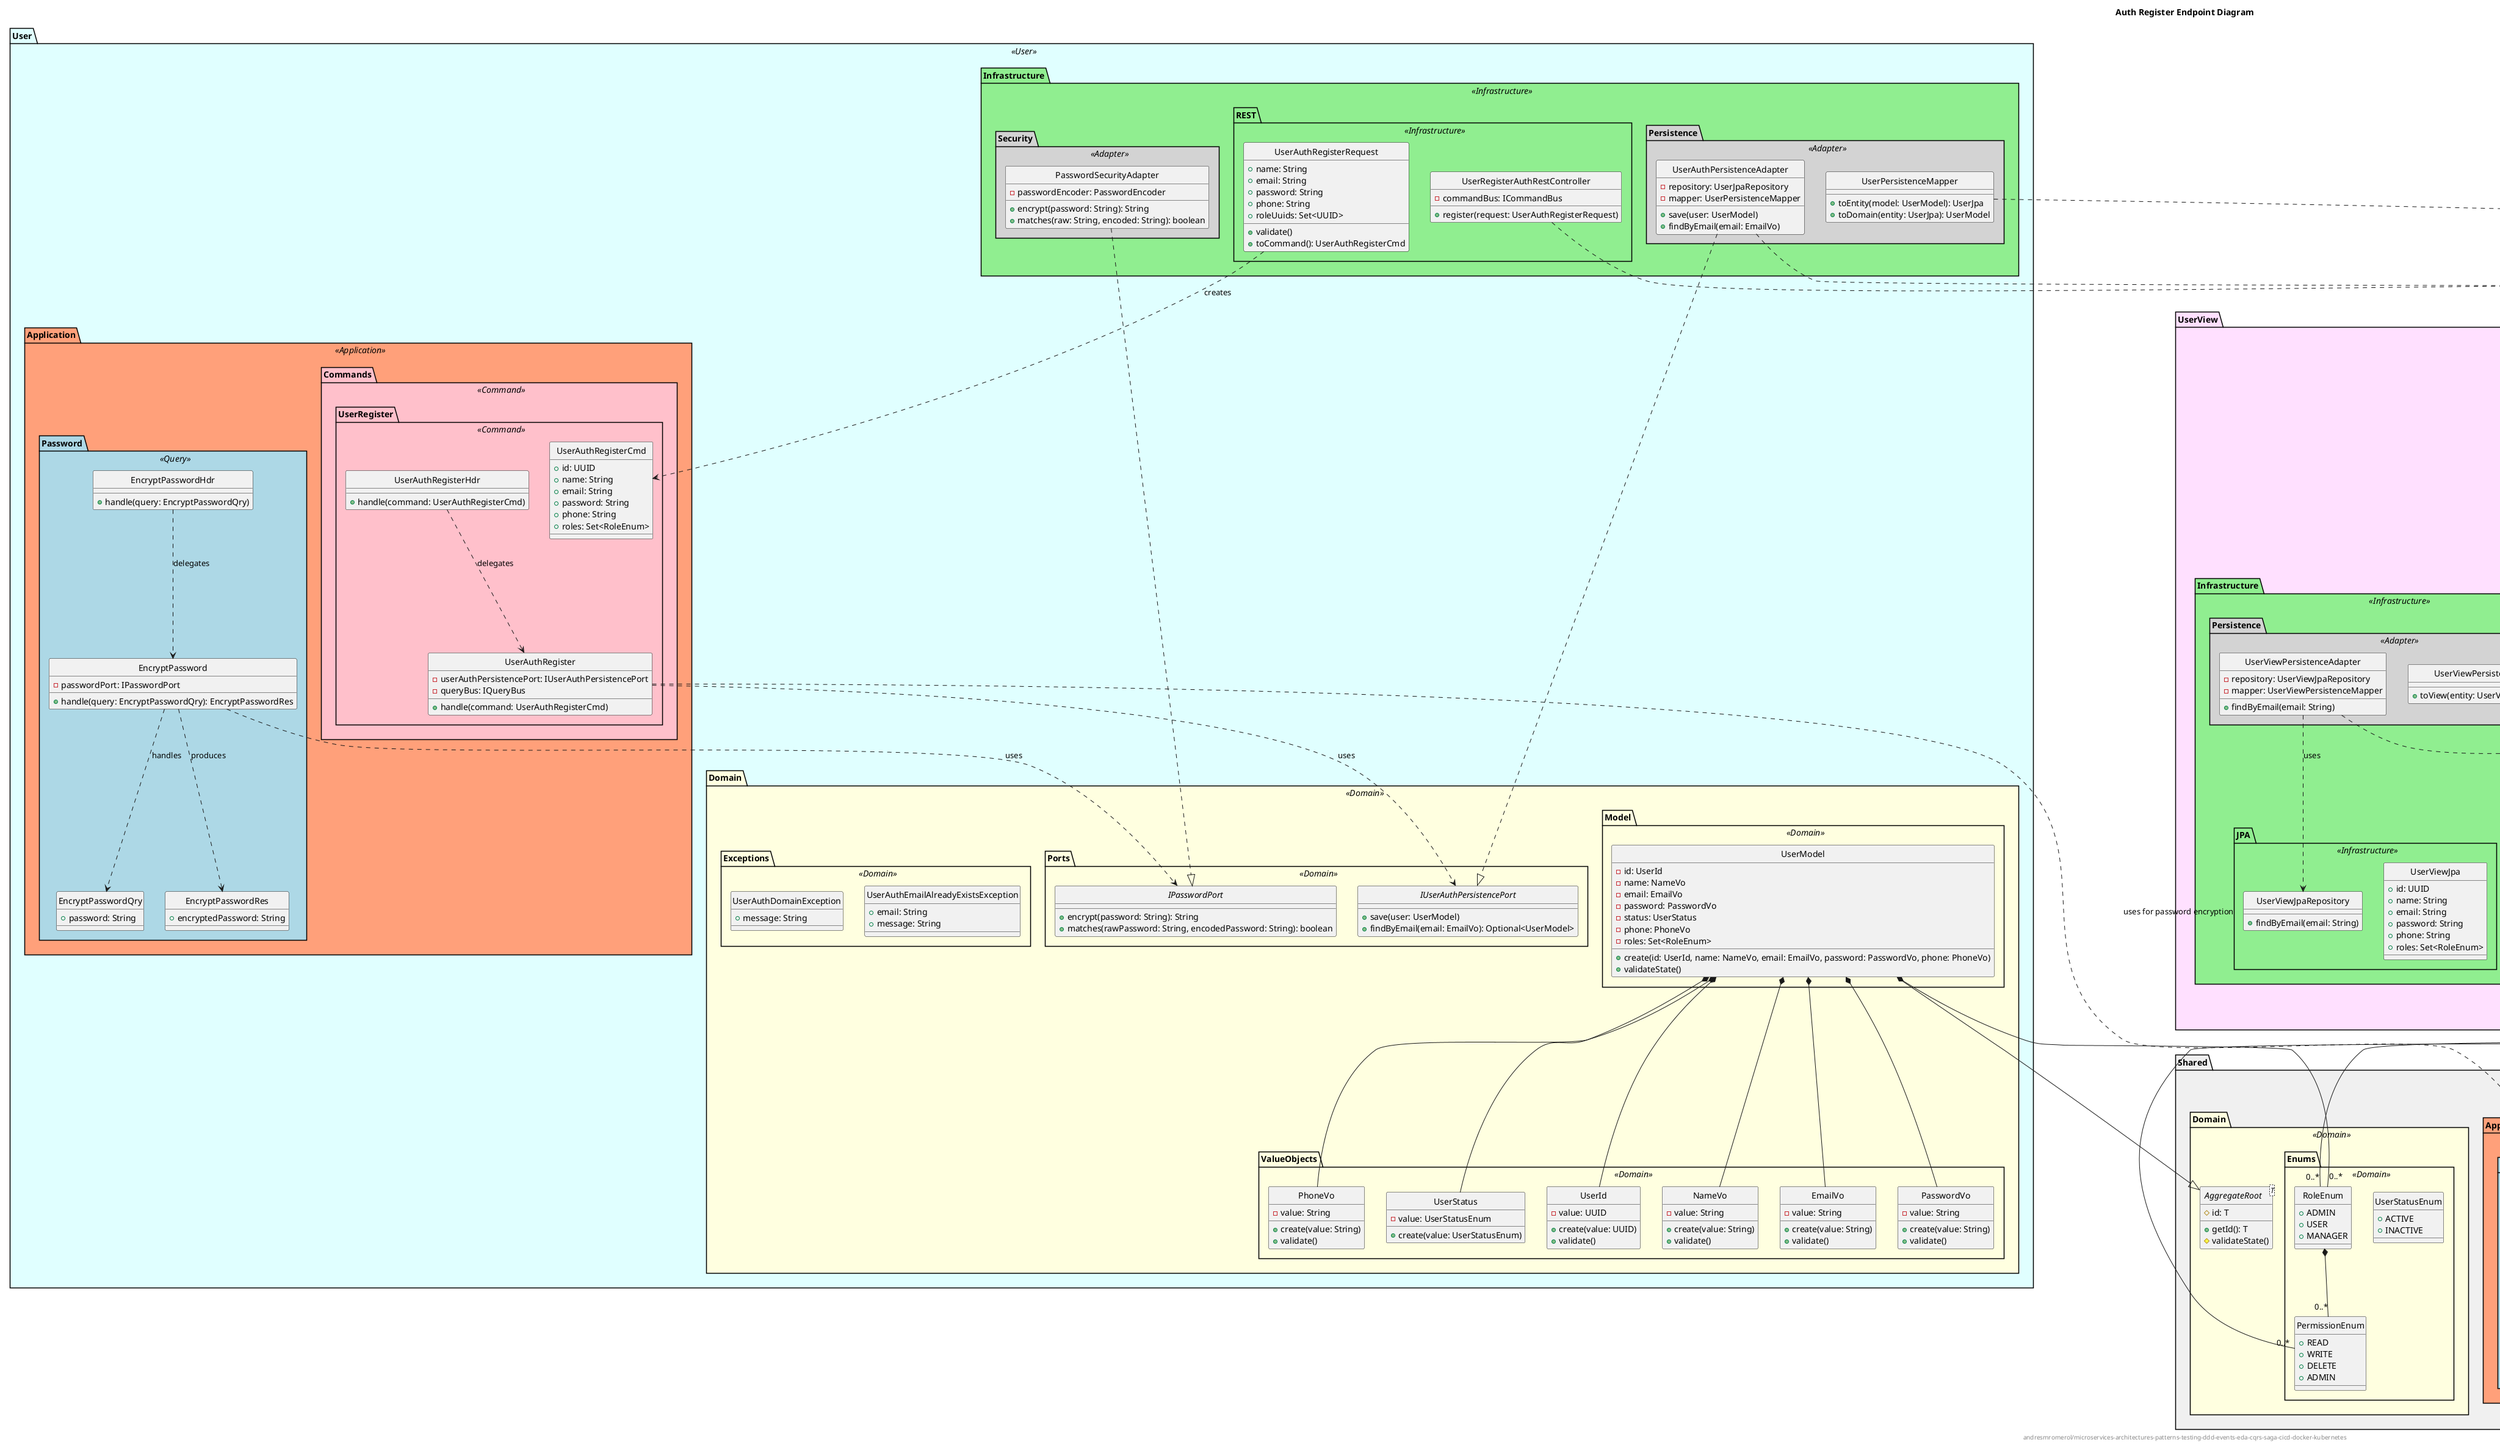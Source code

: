 @startuml Auth Register Endpoint

title Auth Register Endpoint Diagram

skinparam backgroundColor white
skinparam style strictuml
skinparam componentStyle uml2

skinparam package {
    BackgroundColor<<Domain>> LightYellow
    BackgroundColor<<Application>> LightSalmon
    BackgroundColor<<Infrastructure>> LightGreen
    BackgroundColor<<Command>> Pink
    BackgroundColor<<Query>> LightBlue
    BackgroundColor<<Adapter>> LightGray
    BackgroundColor<<User>> #E0FFFF
    BackgroundColor<<UserView>> #FFE0FF
    BackgroundColor<<Shared>> #F0F0F0
}

package "User" <<User>> {
    package "Domain" <<Domain>> {
        package "Model" <<Domain>> {
            class UserModel {
                - id: UserId
                - name: NameVo
                - email: EmailVo
                - password: PasswordVo
                - status: UserStatus
                - phone: PhoneVo
                - roles: Set<RoleEnum>
                + create(id: UserId, name: NameVo, email: EmailVo, password: PasswordVo, phone: PhoneVo)
                + validateState()
            }
        }

        package "ValueObjects" <<Domain>> {
            class UserId {
                - value: UUID
                + create(value: UUID)
                + validate()
            }
            
            class NameVo {
                - value: String
                + create(value: String)
                + validate()
            }
            
            class EmailVo {
                - value: String
                + create(value: String)
                + validate()
            }
            
            class PasswordVo {
                - value: String
                + create(value: String)
                + validate()
            }
            
            class PhoneVo {
                - value: String
                + create(value: String)
                + validate()
            }
            
            class UserStatus {
                - value: UserStatusEnum
                + create(value: UserStatusEnum)
            }
        }

        package "Ports" <<Domain>> {
            interface IUserAuthPersistencePort {
                + save(user: UserModel)
                + findByEmail(email: EmailVo): Optional<UserModel>
            }
            
            interface IPasswordPort {
                + encrypt(password: String): String
                + matches(rawPassword: String, encodedPassword: String): boolean
            }
        }

        package "Exceptions" <<Domain>> {
            class UserAuthEmailAlreadyExistsException {
                + email: String
                + message: String
            }
            
            class UserAuthDomainException {
                + message: String
            }
        }
    }

    package "Application" <<Application>> {
        package "Commands" <<Command>> {
            package "UserRegister" <<Command>> {
                class UserAuthRegisterCmd {
                    + id: UUID
                    + name: String
                    + email: String
                    + password: String
                    + phone: String
                    + roles: Set<RoleEnum>
                }

                class UserAuthRegister {
                    - userAuthPersistencePort: IUserAuthPersistencePort
                    - queryBus: IQueryBus
                    + handle(command: UserAuthRegisterCmd)
                }
                
                class UserAuthRegisterHdr {
                    + handle(command: UserAuthRegisterCmd)
                }
            }
        }

        package "Password" <<Query>> {
            class EncryptPasswordQry {
                + password: String
            }

            class EncryptPasswordRes {
                + encryptedPassword: String
            }

            class EncryptPassword {
                - passwordPort: IPasswordPort
                + handle(query: EncryptPasswordQry): EncryptPasswordRes
            }
            
            class EncryptPasswordHdr {
                + handle(query: EncryptPasswordQry)
            }
        }
    }

    package "Infrastructure" <<Infrastructure>> {
        package "REST" <<Infrastructure>> {
            class UserRegisterAuthRestController {
                - commandBus: ICommandBus
                + register(request: UserAuthRegisterRequest)
            }

            class UserAuthRegisterRequest {
                + name: String
                + email: String
                + password: String
                + phone: String
                + roleUuids: Set<UUID>
                + validate()
                + toCommand(): UserAuthRegisterCmd
            }
        }

        package "Persistence" <<Adapter>> {
            class UserAuthPersistenceAdapter {
                - repository: UserJpaRepository
                - mapper: UserPersistenceMapper
                + save(user: UserModel)
                + findByEmail(email: EmailVo)
            }
            
            class UserPersistenceMapper {
                + toEntity(model: UserModel): UserJpa
                + toDomain(entity: UserJpa): UserModel
            }
        }
        
        package "Security" <<Adapter>> {
            class PasswordSecurityAdapter {
                - passwordEncoder: PasswordEncoder
                + encrypt(password: String): String
                + matches(raw: String, encoded: String): boolean
            }
        }
    }
}

package "UserView" <<UserView>> {
    package "Domain" <<Domain>> {
        package "Model" <<Domain>> {
            class UserView {
                - id: UUID
                - name: String
                - email: String
                - password: String
                - phone: String
                - roles: Set<RoleEnum>
                - permissions: Set<PermissionEnum>
            }
        }

        package "Ports" <<Domain>> {
            interface IUserViewPersistencePort {
                + findByEmail(email: String): Optional<UserView>
            }
        }
        
        package "Exceptions" <<Domain>> {
            class UserViewAuthDomainException {
                + message: String
            }
        }
    }

    package "Application" <<Application>> {
        package "Queries" <<Query>> {
            package "UserSearch" <<Query>> {
                class UserSearchByEmailQry {
                    + email: String
                }

                class UserSearchByEmailRes {
                    + id: UUID
                    + name: String
                    + email: String
                    + password: String
                    + phone: String
                    + roles: Set<RoleEnum>
                    + permissions: Set<PermissionEnum>
                    + isEmpty: boolean
                }

                class UserSearchByEmail {
                    - userViewPersistencePort: IUserViewPersistencePort
                    + handle(query: UserSearchByEmailQry): UserSearchByEmailRes
                }
                
                class UserSearchByEmailHdr {
                    + handle(query: UserSearchByEmailQry)
                }
            }
        }
    }

    package "Infrastructure" <<Infrastructure>> {
        package "Persistence" <<Adapter>> {
            class UserViewPersistenceAdapter {
                - repository: UserViewJpaRepository
                - mapper: UserViewPersistenceMapper
                + findByEmail(email: String)
            }
            
            class UserViewPersistenceMapper {
                + toView(entity: UserViewJpa): UserView
            }
        }
        
        package "JPA" <<Infrastructure>> {
            class UserViewJpa {
                + id: UUID
                + name: String
                + email: String
                + password: String
                + phone: String
                + roles: Set<RoleEnum>
            }
            
            class UserViewJpaRepository {
                + findByEmail(email: String)
            }
        }
    }
}

package "Shared" <<Shared>> {
    package "Domain" <<Domain>> {
        abstract class AggregateRoot<T> {
            # id: T
            + getId(): T
            # validateState()
        }
        
        package "Enums" <<Domain>> {
            enum UserStatusEnum {
                + ACTIVE
                + INACTIVE
            }
            
            enum RoleEnum {
                + ADMIN
                + USER
                + MANAGER
            }

            enum PermissionEnum {
                + READ
                + WRITE
                + DELETE
                + ADMIN
            }
        }
    }

    package "Application" <<Application>> {
        package "Commands" <<Command>> {
            interface ICommand {
            }

            interface ICommandBus {
                + dispatch(command: ICommand)
            }
            
            class CommandHandlersLocal {
                - handlers: Map<Class, CommandHandler>
                + register(commandClass: Class, handler: CommandHandler)
            }
            
            class InMemoryCommandBus {
                - handlers: CommandHandlersLocal
                + dispatch(command: ICommand)
            }
        }

        package "Queries" <<Query>> {
            interface IQuery {
            }

            interface IQueryBus {
                + ask(query: IQuery): Response
            }
            
            class QueryHandlersLocal {
                - handlers: Map<Class, QueryHandler>
                + register(queryClass: Class, handler: QueryHandler)
            }
            
            class InMemoryQueryBus {
                - handlers: QueryHandlersLocal
                + ask(query: IQuery): Response
            }
        }
    }

    package "Infrastructure" <<Infrastructure>> {
        package "Exception" <<Infrastructure>> {
            class AuthBusinessCode {
                + code: String
                + message: String
            }
            
            class AuthExceptionHdr {
                + handle(exception: Exception): ResponseEntity
            }
            
            class ExceptionDTO {
                + code: String
                + message: String
            }
        }
        
        package "JPA" <<Infrastructure>> {
            class TokenJpa {
                + id: UUID
                + token: String
                + userId: UUID
            }
            
            class TokenJpaRepository {
                + save(token: TokenJpa)
                + findByUserId(userId: UUID)
            }
            
            class UserJpa {
                + id: UUID
                + name: String
                + email: String
                + password: String
                + phone: String
                + roles: Set<RoleEnum>
            }
            
            class UserJpaRepository {
                + save(user: UserJpa)
                + findByEmail(email: String)
            }
        }
    }
}

UserModel --|> AggregateRoot
UserModel *-- UserId
UserModel *-- NameVo
UserModel *-- EmailVo
UserModel *-- PasswordVo
UserModel *-- PhoneVo
UserModel *-- UserStatus
UserModel *-- "0..*" RoleEnum

UserView *-- "0..*" RoleEnum
UserView *-- "0..*" PermissionEnum

RoleEnum *-- "0..*" PermissionEnum

UserAuthRegisterRequest ..> UserAuthRegisterCmd: creates
UserRegisterAuthRestController ..> ICommandBus: uses
UserAuthRegisterHdr ..> UserAuthRegister: delegates
UserAuthRegister ..> IUserAuthPersistencePort: uses
UserAuthRegister ..> IQueryBus: uses for password encryption

UserSearchByEmailHdr ..> UserSearchByEmail: delegates
UserSearchByEmail ..> UserSearchByEmailQry: handles
UserSearchByEmail ..> UserSearchByEmailRes: produces
UserSearchByEmail ..> IUserViewPersistencePort: uses

EncryptPasswordHdr ..> EncryptPassword: delegates
EncryptPassword ..> EncryptPasswordQry: handles
EncryptPassword ..> EncryptPasswordRes: produces
EncryptPassword ..> IPasswordPort: uses

UserAuthPersistenceAdapter ..|> IUserAuthPersistencePort
UserViewPersistenceAdapter ..|> IUserViewPersistencePort
PasswordSecurityAdapter ..|> IPasswordPort

UserAuthPersistenceAdapter ..> UserJpaRepository: uses
UserViewPersistenceAdapter ..> UserViewJpaRepository: uses
UserPersistenceMapper ..> UserJpa: creates
UserViewPersistenceMapper ..> UserView: creates

center footer andresmromerol/microservices-architectures-patterns-testing-ddd-events-eda-cqrs-saga-cicd-docker-kubernetes

@enduml
